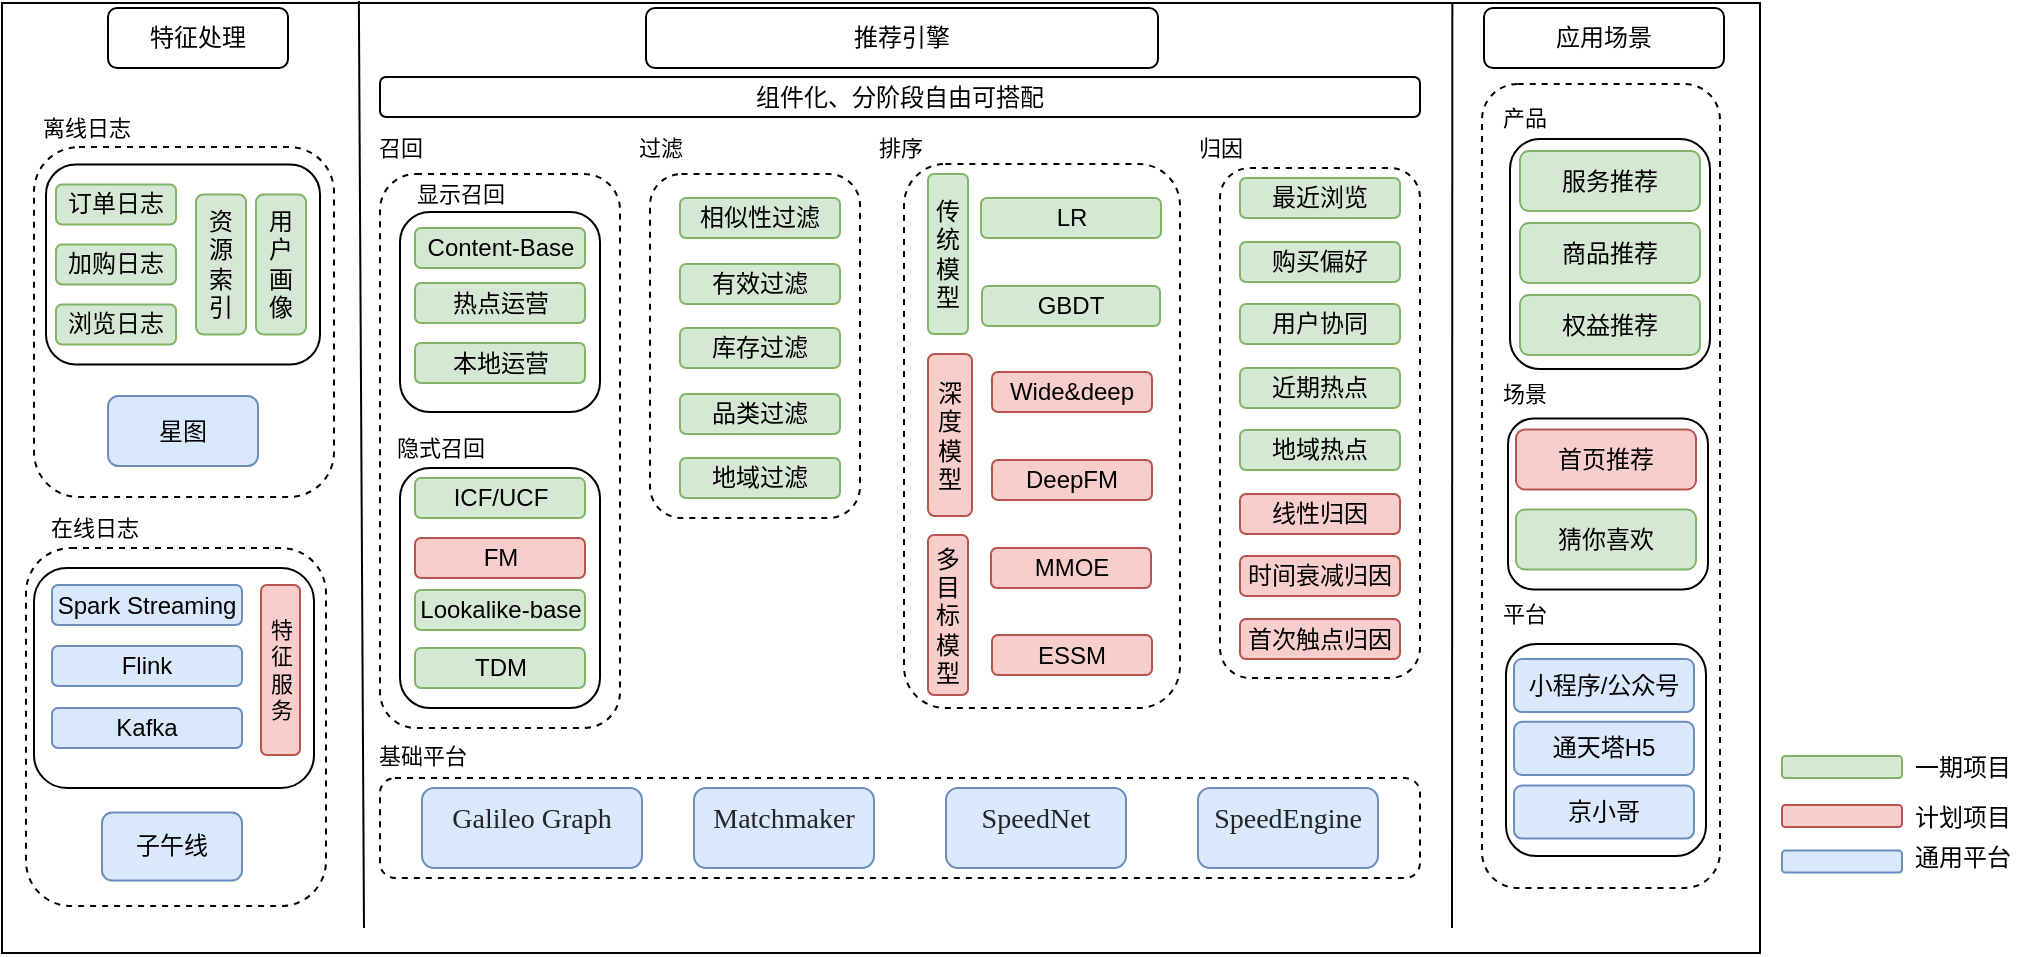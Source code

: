 <mxfile version="18.1.3" type="github">
  <diagram id="r7wa6TopY0feW6AkSZAH" name="Page-1">
    <mxGraphModel dx="1234" dy="737" grid="1" gridSize="10" guides="1" tooltips="1" connect="1" arrows="1" fold="1" page="1" pageScale="1" pageWidth="827" pageHeight="1169" math="0" shadow="0">
      <root>
        <mxCell id="0" />
        <mxCell id="1" parent="0" />
        <mxCell id="kjMXzJhlTvLxbaJ0WXyb-154" value="" style="rounded=0;whiteSpace=wrap;html=1;labelBackgroundColor=none;fontSize=12;strokeColor=default;fillColor=none;gradientColor=none;" vertex="1" parent="1">
          <mxGeometry x="10" y="132.5" width="879" height="475" as="geometry" />
        </mxCell>
        <mxCell id="kjMXzJhlTvLxbaJ0WXyb-124" value="" style="rounded=1;whiteSpace=wrap;html=1;dashed=1;fontSize=11;fillColor=none;" vertex="1" parent="1">
          <mxGeometry x="619" y="215" width="100" height="255" as="geometry" />
        </mxCell>
        <mxCell id="kjMXzJhlTvLxbaJ0WXyb-119" value="" style="rounded=1;whiteSpace=wrap;html=1;fontSize=11;fillColor=none;dashed=1;" vertex="1" parent="1">
          <mxGeometry x="461" y="213" width="138" height="272" as="geometry" />
        </mxCell>
        <mxCell id="kjMXzJhlTvLxbaJ0WXyb-150" value="" style="rounded=1;whiteSpace=wrap;html=1;labelBackgroundColor=none;fontSize=12;strokeColor=default;fillColor=none;gradientColor=none;dashed=1;" vertex="1" parent="1">
          <mxGeometry x="22" y="405" width="150" height="179" as="geometry" />
        </mxCell>
        <mxCell id="kjMXzJhlTvLxbaJ0WXyb-106" value="" style="rounded=1;whiteSpace=wrap;html=1;fontSize=11;fillColor=none;" vertex="1" parent="1">
          <mxGeometry x="209" y="365" width="100" height="120" as="geometry" />
        </mxCell>
        <mxCell id="kjMXzJhlTvLxbaJ0WXyb-114" value="" style="rounded=1;whiteSpace=wrap;html=1;dashed=1;fontSize=11;fillColor=none;" vertex="1" parent="1">
          <mxGeometry x="199" y="218" width="120" height="277" as="geometry" />
        </mxCell>
        <mxCell id="kjMXzJhlTvLxbaJ0WXyb-116" value="" style="rounded=1;whiteSpace=wrap;html=1;fontSize=11;fillColor=none;dashed=1;" vertex="1" parent="1">
          <mxGeometry x="334" y="218" width="105" height="172" as="geometry" />
        </mxCell>
        <mxCell id="kjMXzJhlTvLxbaJ0WXyb-152" value="" style="rounded=1;whiteSpace=wrap;html=1;dashed=1;labelBackgroundColor=none;fontSize=12;strokeColor=default;fillColor=none;gradientColor=none;" vertex="1" parent="1">
          <mxGeometry x="750" y="173" width="119" height="402" as="geometry" />
        </mxCell>
        <mxCell id="kjMXzJhlTvLxbaJ0WXyb-136" value="" style="group" vertex="1" connectable="0" parent="1">
          <mxGeometry x="762" y="200.5" width="108" height="115" as="geometry" />
        </mxCell>
        <mxCell id="kjMXzJhlTvLxbaJ0WXyb-125" value="" style="rounded=1;whiteSpace=wrap;html=1;fontSize=11;fillColor=none;" vertex="1" parent="kjMXzJhlTvLxbaJ0WXyb-136">
          <mxGeometry x="2" width="100" height="115" as="geometry" />
        </mxCell>
        <mxCell id="kjMXzJhlTvLxbaJ0WXyb-135" value="" style="group" vertex="1" connectable="0" parent="kjMXzJhlTvLxbaJ0WXyb-136">
          <mxGeometry x="7" y="6" width="90" height="102" as="geometry" />
        </mxCell>
        <mxCell id="kjMXzJhlTvLxbaJ0WXyb-77" value="权益推荐" style="rounded=1;whiteSpace=wrap;html=1;fillColor=#d5e8d4;strokeColor=#82b366;" vertex="1" parent="kjMXzJhlTvLxbaJ0WXyb-135">
          <mxGeometry y="72" width="90" height="30" as="geometry" />
        </mxCell>
        <mxCell id="kjMXzJhlTvLxbaJ0WXyb-134" value="" style="group" vertex="1" connectable="0" parent="kjMXzJhlTvLxbaJ0WXyb-135">
          <mxGeometry width="90" height="66" as="geometry" />
        </mxCell>
        <mxCell id="kjMXzJhlTvLxbaJ0WXyb-76" value="服务推荐" style="rounded=1;whiteSpace=wrap;html=1;fillColor=#d5e8d4;strokeColor=#82b366;" vertex="1" parent="kjMXzJhlTvLxbaJ0WXyb-134">
          <mxGeometry width="90" height="30" as="geometry" />
        </mxCell>
        <mxCell id="kjMXzJhlTvLxbaJ0WXyb-80" value="商品推荐" style="rounded=1;whiteSpace=wrap;html=1;fillColor=#d5e8d4;strokeColor=#82b366;" vertex="1" parent="kjMXzJhlTvLxbaJ0WXyb-134">
          <mxGeometry y="36" width="90" height="30" as="geometry" />
        </mxCell>
        <mxCell id="kjMXzJhlTvLxbaJ0WXyb-126" value="" style="rounded=1;whiteSpace=wrap;html=1;fontSize=11;fillColor=none;container=0;" vertex="1" parent="1">
          <mxGeometry x="763" y="340.25" width="100" height="85.5" as="geometry" />
        </mxCell>
        <mxCell id="kjMXzJhlTvLxbaJ0WXyb-127" value="" style="rounded=1;whiteSpace=wrap;html=1;fontSize=11;fillColor=none;container=0;" vertex="1" parent="1">
          <mxGeometry x="762" y="453" width="100" height="106" as="geometry" />
        </mxCell>
        <mxCell id="kjMXzJhlTvLxbaJ0WXyb-27" value="" style="rounded=1;whiteSpace=wrap;html=1;fillColor=none;dashed=1;" vertex="1" parent="1">
          <mxGeometry x="199" y="520" width="520" height="50" as="geometry" />
        </mxCell>
        <mxCell id="kjMXzJhlTvLxbaJ0WXyb-107" value="" style="rounded=1;whiteSpace=wrap;html=1;fontSize=11;fillColor=none;container=0;" vertex="1" parent="1">
          <mxGeometry x="209" y="237" width="100" height="100" as="geometry" />
        </mxCell>
        <mxCell id="kjMXzJhlTvLxbaJ0WXyb-3" value="" style="endArrow=none;html=1;rounded=0;entryX=0.203;entryY=-0.002;entryDx=0;entryDy=0;entryPerimeter=0;" edge="1" parent="1" target="kjMXzJhlTvLxbaJ0WXyb-154">
          <mxGeometry width="50" height="50" relative="1" as="geometry">
            <mxPoint x="191" y="595" as="sourcePoint" />
            <mxPoint x="189" y="125" as="targetPoint" />
          </mxGeometry>
        </mxCell>
        <mxCell id="kjMXzJhlTvLxbaJ0WXyb-151" value="" style="rounded=1;whiteSpace=wrap;html=1;labelBackgroundColor=none;fontSize=12;strokeColor=default;fillColor=none;gradientColor=none;dashed=1;" vertex="1" parent="1">
          <mxGeometry x="26" y="204.5" width="150" height="175" as="geometry" />
        </mxCell>
        <mxCell id="kjMXzJhlTvLxbaJ0WXyb-1" value="" style="rounded=1;whiteSpace=wrap;html=1;fillColor=none;" vertex="1" parent="1">
          <mxGeometry x="32" y="213.25" width="137" height="100" as="geometry" />
        </mxCell>
        <mxCell id="kjMXzJhlTvLxbaJ0WXyb-2" value="" style="rounded=1;whiteSpace=wrap;html=1;fillColor=none;" vertex="1" parent="1">
          <mxGeometry x="26" y="415" width="140" height="110" as="geometry" />
        </mxCell>
        <mxCell id="kjMXzJhlTvLxbaJ0WXyb-7" value="" style="endArrow=none;html=1;rounded=0;entryX=0.825;entryY=0.001;entryDx=0;entryDy=0;entryPerimeter=0;" edge="1" parent="1" target="kjMXzJhlTvLxbaJ0WXyb-154">
          <mxGeometry width="50" height="50" relative="1" as="geometry">
            <mxPoint x="735" y="595" as="sourcePoint" />
            <mxPoint x="735" y="125" as="targetPoint" />
          </mxGeometry>
        </mxCell>
        <mxCell id="kjMXzJhlTvLxbaJ0WXyb-8" value="推荐引擎" style="rounded=1;whiteSpace=wrap;html=1;fillColor=none;" vertex="1" parent="1">
          <mxGeometry x="332" y="135" width="256" height="30" as="geometry" />
        </mxCell>
        <mxCell id="kjMXzJhlTvLxbaJ0WXyb-21" value="特征处理" style="rounded=1;whiteSpace=wrap;html=1;fillColor=none;" vertex="1" parent="1">
          <mxGeometry x="63" y="135" width="90" height="30" as="geometry" />
        </mxCell>
        <mxCell id="kjMXzJhlTvLxbaJ0WXyb-22" value="&lt;h3 style=&quot;box-sizing: border-box; margin: 2px 0px 12px; color: rgba(0, 0, 0, 0.85); font-weight: 400; font-family: &amp;quot;PingFang SC&amp;quot;; font-size: 14px; line-height: 22px; text-align: start;&quot; data-v-6730d91e=&quot;&quot;&gt;Galileo Graph&lt;/h3&gt;" style="rounded=1;whiteSpace=wrap;html=1;fillColor=#dae8fc;strokeColor=#6c8ebf;" vertex="1" parent="1">
          <mxGeometry x="220" y="525" width="110" height="40" as="geometry" />
        </mxCell>
        <mxCell id="kjMXzJhlTvLxbaJ0WXyb-23" value="&lt;h3 style=&quot;box-sizing: border-box; margin: 2px 0px 12px; color: rgba(0, 0, 0, 0.85); font-weight: 400; font-family: &amp;quot;PingFang SC&amp;quot;; font-size: 14px; line-height: 22px; text-align: start;&quot; data-v-6730d91e=&quot;&quot;&gt;SpeedNet&lt;/h3&gt;" style="rounded=1;whiteSpace=wrap;html=1;fillColor=#dae8fc;strokeColor=#6c8ebf;" vertex="1" parent="1">
          <mxGeometry x="482" y="525" width="90" height="40" as="geometry" />
        </mxCell>
        <mxCell id="kjMXzJhlTvLxbaJ0WXyb-24" value="&lt;h3 style=&quot;box-sizing: border-box; margin: 2px 0px 12px; color: rgba(0, 0, 0, 0.85); font-weight: 400; font-family: &amp;quot;PingFang SC&amp;quot;; font-size: 14px; line-height: 22px; text-align: start;&quot; data-v-6730d91e=&quot;&quot;&gt;Matchmaker&lt;/h3&gt;" style="rounded=1;whiteSpace=wrap;html=1;fillColor=#dae8fc;strokeColor=#6c8ebf;" vertex="1" parent="1">
          <mxGeometry x="356" y="525" width="90" height="40" as="geometry" />
        </mxCell>
        <mxCell id="kjMXzJhlTvLxbaJ0WXyb-25" value="&lt;h3 style=&quot;box-sizing: border-box; margin: 2px 0px 12px; color: rgba(0, 0, 0, 0.85); font-weight: 400; font-family: &amp;quot;PingFang SC&amp;quot;; font-size: 14px; line-height: 22px; text-align: start;&quot; data-v-6730d91e=&quot;&quot;&gt;SpeedEngine&lt;/h3&gt;" style="rounded=1;whiteSpace=wrap;html=1;fillColor=#dae8fc;strokeColor=#6c8ebf;" vertex="1" parent="1">
          <mxGeometry x="608" y="525" width="90" height="40" as="geometry" />
        </mxCell>
        <mxCell id="kjMXzJhlTvLxbaJ0WXyb-28" value="&lt;font style=&quot;font-size: 12px;&quot;&gt;应用场景&lt;/font&gt;" style="rounded=1;whiteSpace=wrap;html=1;fontSize=12;fillColor=none;" vertex="1" parent="1">
          <mxGeometry x="751" y="135" width="120" height="30" as="geometry" />
        </mxCell>
        <mxCell id="kjMXzJhlTvLxbaJ0WXyb-30" value="订单日志" style="rounded=1;whiteSpace=wrap;html=1;fillColor=#d5e8d4;strokeColor=#82b366;" vertex="1" parent="1">
          <mxGeometry x="37" y="223.25" width="60" height="20" as="geometry" />
        </mxCell>
        <mxCell id="kjMXzJhlTvLxbaJ0WXyb-31" value="浏览日志" style="rounded=1;whiteSpace=wrap;html=1;fillColor=#d5e8d4;strokeColor=#82b366;" vertex="1" parent="1">
          <mxGeometry x="37" y="283.25" width="60" height="20" as="geometry" />
        </mxCell>
        <mxCell id="kjMXzJhlTvLxbaJ0WXyb-33" value="用户画像" style="rounded=1;whiteSpace=wrap;html=1;fillColor=#d5e8d4;strokeColor=#82b366;" vertex="1" parent="1">
          <mxGeometry x="137" y="228.25" width="25" height="70" as="geometry" />
        </mxCell>
        <mxCell id="kjMXzJhlTvLxbaJ0WXyb-34" value="资源索引" style="rounded=1;whiteSpace=wrap;html=1;fillColor=#d5e8d4;strokeColor=#82b366;" vertex="1" parent="1">
          <mxGeometry x="107" y="228.25" width="25" height="70" as="geometry" />
        </mxCell>
        <mxCell id="kjMXzJhlTvLxbaJ0WXyb-47" value="相似性过滤" style="rounded=1;whiteSpace=wrap;html=1;fillColor=#d5e8d4;flipH=1;flipV=1;strokeColor=#82b366;" vertex="1" parent="1">
          <mxGeometry x="349" y="230" width="80" height="20" as="geometry" />
        </mxCell>
        <mxCell id="kjMXzJhlTvLxbaJ0WXyb-48" value="GBDT" style="rounded=1;whiteSpace=wrap;html=1;fillColor=#d5e8d4;strokeColor=#82b366;" vertex="1" parent="1">
          <mxGeometry x="500" y="274" width="89" height="20" as="geometry" />
        </mxCell>
        <mxCell id="kjMXzJhlTvLxbaJ0WXyb-49" value="库存过滤" style="rounded=1;whiteSpace=wrap;html=1;fillColor=#d5e8d4;flipH=1;flipV=1;strokeColor=#82b366;" vertex="1" parent="1">
          <mxGeometry x="349" y="295" width="80" height="20" as="geometry" />
        </mxCell>
        <mxCell id="kjMXzJhlTvLxbaJ0WXyb-50" value="品类过滤" style="rounded=1;whiteSpace=wrap;html=1;fillColor=#d5e8d4;flipH=1;flipV=1;strokeColor=#82b366;" vertex="1" parent="1">
          <mxGeometry x="349" y="328" width="80" height="20" as="geometry" />
        </mxCell>
        <mxCell id="kjMXzJhlTvLxbaJ0WXyb-55" value="地域过滤" style="rounded=1;whiteSpace=wrap;html=1;fillColor=#d5e8d4;flipH=1;flipV=1;strokeColor=#82b366;" vertex="1" parent="1">
          <mxGeometry x="349" y="360" width="80" height="20" as="geometry" />
        </mxCell>
        <mxCell id="kjMXzJhlTvLxbaJ0WXyb-56" value="传统模型" style="rounded=1;whiteSpace=wrap;html=1;fillColor=#d5e8d4;strokeColor=#82b366;" vertex="1" parent="1">
          <mxGeometry x="473" y="218" width="20" height="80" as="geometry" />
        </mxCell>
        <mxCell id="kjMXzJhlTvLxbaJ0WXyb-57" value="深度模型" style="rounded=1;whiteSpace=wrap;html=1;fillColor=#f8cecc;strokeColor=#b85450;" vertex="1" parent="1">
          <mxGeometry x="473" y="308" width="22" height="81" as="geometry" />
        </mxCell>
        <mxCell id="kjMXzJhlTvLxbaJ0WXyb-58" value="多目标模型" style="rounded=1;whiteSpace=wrap;html=1;fillColor=#f8cecc;strokeColor=#b85450;" vertex="1" parent="1">
          <mxGeometry x="473" y="398.5" width="20" height="80" as="geometry" />
        </mxCell>
        <mxCell id="kjMXzJhlTvLxbaJ0WXyb-59" value="LR" style="rounded=1;whiteSpace=wrap;html=1;fillColor=#d5e8d4;strokeColor=#82b366;" vertex="1" parent="1">
          <mxGeometry x="499.5" y="230" width="90" height="20" as="geometry" />
        </mxCell>
        <mxCell id="kjMXzJhlTvLxbaJ0WXyb-60" value="有效过滤" style="rounded=1;whiteSpace=wrap;html=1;fillColor=#d5e8d4;flipH=1;flipV=1;strokeColor=#82b366;" vertex="1" parent="1">
          <mxGeometry x="349" y="263" width="80" height="20" as="geometry" />
        </mxCell>
        <mxCell id="kjMXzJhlTvLxbaJ0WXyb-62" value="Wide&amp;amp;deep" style="rounded=1;whiteSpace=wrap;html=1;fillColor=#f8cecc;strokeColor=#b85450;" vertex="1" parent="1">
          <mxGeometry x="505" y="317" width="80" height="20" as="geometry" />
        </mxCell>
        <mxCell id="kjMXzJhlTvLxbaJ0WXyb-64" value="DeepFM" style="rounded=1;whiteSpace=wrap;html=1;fillColor=#f8cecc;strokeColor=#b85450;" vertex="1" parent="1">
          <mxGeometry x="505" y="361" width="80" height="20" as="geometry" />
        </mxCell>
        <mxCell id="kjMXzJhlTvLxbaJ0WXyb-68" value="ESSM" style="rounded=1;whiteSpace=wrap;html=1;fillColor=#f8cecc;strokeColor=#b85450;" vertex="1" parent="1">
          <mxGeometry x="505" y="448.5" width="80" height="20" as="geometry" />
        </mxCell>
        <mxCell id="kjMXzJhlTvLxbaJ0WXyb-69" value="MMOE" style="rounded=1;whiteSpace=wrap;html=1;fillColor=#f8cecc;strokeColor=#b85450;" vertex="1" parent="1">
          <mxGeometry x="504.5" y="405" width="80" height="20" as="geometry" />
        </mxCell>
        <mxCell id="kjMXzJhlTvLxbaJ0WXyb-72" value="加购日志" style="rounded=1;whiteSpace=wrap;html=1;fillColor=#d5e8d4;strokeColor=#82b366;" vertex="1" parent="1">
          <mxGeometry x="37" y="253.25" width="60" height="20" as="geometry" />
        </mxCell>
        <mxCell id="kjMXzJhlTvLxbaJ0WXyb-75" value="特&lt;br&gt;征&lt;br&gt;服&lt;br&gt;务" style="rounded=1;whiteSpace=wrap;html=1;fontSize=11;fillColor=#f8cecc;strokeColor=#b85450;" vertex="1" parent="1">
          <mxGeometry x="139.5" y="423.5" width="19.5" height="85" as="geometry" />
        </mxCell>
        <mxCell id="kjMXzJhlTvLxbaJ0WXyb-84" value="最近浏览" style="rounded=1;whiteSpace=wrap;html=1;fillColor=#d5e8d4;strokeColor=#82b366;" vertex="1" parent="1">
          <mxGeometry x="629" y="220" width="80" height="20" as="geometry" />
        </mxCell>
        <mxCell id="kjMXzJhlTvLxbaJ0WXyb-85" value="用户协同" style="rounded=1;whiteSpace=wrap;html=1;fillColor=#d5e8d4;strokeColor=#82b366;" vertex="1" parent="1">
          <mxGeometry x="629" y="283" width="80" height="20" as="geometry" />
        </mxCell>
        <mxCell id="kjMXzJhlTvLxbaJ0WXyb-86" value="近期热点" style="rounded=1;whiteSpace=wrap;html=1;fillColor=#d5e8d4;strokeColor=#82b366;" vertex="1" parent="1">
          <mxGeometry x="629" y="315" width="80" height="20" as="geometry" />
        </mxCell>
        <mxCell id="kjMXzJhlTvLxbaJ0WXyb-87" value="地域热点" style="rounded=1;whiteSpace=wrap;html=1;fillColor=#d5e8d4;strokeColor=#82b366;" vertex="1" parent="1">
          <mxGeometry x="629" y="346" width="80" height="20" as="geometry" />
        </mxCell>
        <mxCell id="kjMXzJhlTvLxbaJ0WXyb-88" value="购买偏好" style="rounded=1;whiteSpace=wrap;html=1;fillColor=#d5e8d4;strokeColor=#82b366;" vertex="1" parent="1">
          <mxGeometry x="629" y="252" width="80" height="20" as="geometry" />
        </mxCell>
        <mxCell id="kjMXzJhlTvLxbaJ0WXyb-104" value="离线日志" style="text;html=1;align=center;verticalAlign=middle;resizable=0;points=[];autosize=1;strokeColor=none;fillColor=none;fontSize=11;" vertex="1" parent="1">
          <mxGeometry x="22" y="184.5" width="60" height="20" as="geometry" />
        </mxCell>
        <mxCell id="kjMXzJhlTvLxbaJ0WXyb-105" value="在线日志" style="text;html=1;align=center;verticalAlign=middle;resizable=0;points=[];autosize=1;strokeColor=none;fillColor=none;fontSize=11;" vertex="1" parent="1">
          <mxGeometry x="26" y="385" width="60" height="20" as="geometry" />
        </mxCell>
        <mxCell id="kjMXzJhlTvLxbaJ0WXyb-110" value="&lt;font style=&quot;font-size: 11px;&quot;&gt;显示召回&lt;/font&gt;" style="text;html=1;align=center;verticalAlign=middle;resizable=0;points=[];autosize=1;strokeColor=none;fillColor=none;fontSize=11;" vertex="1" parent="1">
          <mxGeometry x="209" y="218" width="60" height="20" as="geometry" />
        </mxCell>
        <mxCell id="kjMXzJhlTvLxbaJ0WXyb-111" value="隐式召回" style="text;html=1;align=center;verticalAlign=middle;resizable=0;points=[];autosize=1;strokeColor=none;fillColor=none;fontSize=11;" vertex="1" parent="1">
          <mxGeometry x="199" y="345" width="60" height="20" as="geometry" />
        </mxCell>
        <mxCell id="kjMXzJhlTvLxbaJ0WXyb-115" value="召回" style="text;html=1;align=center;verticalAlign=middle;resizable=0;points=[];autosize=1;strokeColor=none;fillColor=none;fontSize=11;" vertex="1" parent="1">
          <mxGeometry x="189" y="195" width="40" height="20" as="geometry" />
        </mxCell>
        <mxCell id="kjMXzJhlTvLxbaJ0WXyb-117" value="过滤" style="text;html=1;align=center;verticalAlign=middle;resizable=0;points=[];autosize=1;strokeColor=none;fillColor=none;fontSize=11;" vertex="1" parent="1">
          <mxGeometry x="319" y="195" width="40" height="20" as="geometry" />
        </mxCell>
        <mxCell id="kjMXzJhlTvLxbaJ0WXyb-120" value="排序" style="text;html=1;align=center;verticalAlign=middle;resizable=0;points=[];autosize=1;strokeColor=none;fillColor=none;fontSize=11;" vertex="1" parent="1">
          <mxGeometry x="439" y="195" width="40" height="20" as="geometry" />
        </mxCell>
        <mxCell id="kjMXzJhlTvLxbaJ0WXyb-123" value="归因" style="text;html=1;align=center;verticalAlign=middle;resizable=0;points=[];autosize=1;strokeColor=none;fillColor=none;fontSize=11;" vertex="1" parent="1">
          <mxGeometry x="599" y="195" width="40" height="20" as="geometry" />
        </mxCell>
        <mxCell id="kjMXzJhlTvLxbaJ0WXyb-131" value="平台" style="text;html=1;align=center;verticalAlign=middle;resizable=0;points=[];autosize=1;strokeColor=none;fillColor=none;fontSize=11;" vertex="1" parent="1">
          <mxGeometry x="751" y="428" width="40" height="20" as="geometry" />
        </mxCell>
        <mxCell id="kjMXzJhlTvLxbaJ0WXyb-132" value="场景" style="text;html=1;align=center;verticalAlign=middle;resizable=0;points=[];autosize=1;strokeColor=none;fillColor=none;fontSize=11;" vertex="1" parent="1">
          <mxGeometry x="751" y="318" width="40" height="20" as="geometry" />
        </mxCell>
        <mxCell id="kjMXzJhlTvLxbaJ0WXyb-133" value="产品" style="text;html=1;align=center;verticalAlign=middle;resizable=0;points=[];autosize=1;strokeColor=none;fillColor=none;fontSize=11;" vertex="1" parent="1">
          <mxGeometry x="751" y="180" width="40" height="20" as="geometry" />
        </mxCell>
        <mxCell id="kjMXzJhlTvLxbaJ0WXyb-82" value="小程序/公众号" style="rounded=1;whiteSpace=wrap;html=1;fillColor=#dae8fc;container=0;strokeColor=#6c8ebf;" vertex="1" parent="1">
          <mxGeometry x="766" y="460.519" width="90" height="26.538" as="geometry" />
        </mxCell>
        <mxCell id="kjMXzJhlTvLxbaJ0WXyb-129" value="通天塔H5" style="rounded=1;whiteSpace=wrap;html=1;fillColor=#dae8fc;container=0;strokeColor=#6c8ebf;" vertex="1" parent="1">
          <mxGeometry x="766" y="491.923" width="90" height="26.538" as="geometry" />
        </mxCell>
        <mxCell id="kjMXzJhlTvLxbaJ0WXyb-130" value="京小哥&lt;br&gt;" style="rounded=1;whiteSpace=wrap;html=1;fillColor=#dae8fc;container=0;strokeColor=#6c8ebf;" vertex="1" parent="1">
          <mxGeometry x="766" y="523.769" width="90" height="26.538" as="geometry" />
        </mxCell>
        <mxCell id="kjMXzJhlTvLxbaJ0WXyb-81" value="首页推荐" style="rounded=1;whiteSpace=wrap;html=1;fillColor=#f8cecc;container=0;strokeColor=#b85450;" vertex="1" parent="1">
          <mxGeometry x="767" y="345.75" width="90" height="30" as="geometry" />
        </mxCell>
        <mxCell id="kjMXzJhlTvLxbaJ0WXyb-83" value="猜你喜欢" style="rounded=1;whiteSpace=wrap;html=1;fillColor=#d5e8d4;container=0;strokeColor=#82b366;" vertex="1" parent="1">
          <mxGeometry x="767" y="385.75" width="90" height="30" as="geometry" />
        </mxCell>
        <mxCell id="kjMXzJhlTvLxbaJ0WXyb-139" value="组件化、分阶段自由可搭配" style="rounded=1;whiteSpace=wrap;html=1;fillColor=none;" vertex="1" parent="1">
          <mxGeometry x="199" y="169.5" width="520" height="20" as="geometry" />
        </mxCell>
        <mxCell id="kjMXzJhlTvLxbaJ0WXyb-140" value="基础平台" style="text;html=1;align=center;verticalAlign=middle;resizable=0;points=[];autosize=1;strokeColor=none;fillColor=none;fontSize=11;" vertex="1" parent="1">
          <mxGeometry x="190" y="499" width="60" height="20" as="geometry" />
        </mxCell>
        <mxCell id="kjMXzJhlTvLxbaJ0WXyb-32" value="Content-Base" style="rounded=1;whiteSpace=wrap;html=1;imageWidth=24;fillColor=#d5e8d4;strokeColor=#82b366;" vertex="1" parent="1">
          <mxGeometry x="216.5" y="245" width="85" height="20" as="geometry" />
        </mxCell>
        <mxCell id="kjMXzJhlTvLxbaJ0WXyb-45" value="热点运营" style="rounded=1;whiteSpace=wrap;html=1;fillColor=#d5e8d4;strokeColor=#82b366;" vertex="1" parent="1">
          <mxGeometry x="216.5" y="272.5" width="85" height="20" as="geometry" />
        </mxCell>
        <mxCell id="kjMXzJhlTvLxbaJ0WXyb-71" value="本地运营" style="rounded=1;whiteSpace=wrap;html=1;fillColor=#d5e8d4;strokeColor=#82b366;" vertex="1" parent="1">
          <mxGeometry x="216.5" y="302.5" width="85" height="20" as="geometry" />
        </mxCell>
        <mxCell id="kjMXzJhlTvLxbaJ0WXyb-144" value="星图" style="rounded=1;whiteSpace=wrap;html=1;labelBackgroundColor=none;fontSize=12;strokeColor=#6c8ebf;fillColor=#dae8fc;" vertex="1" parent="1">
          <mxGeometry x="63" y="329" width="75" height="35" as="geometry" />
        </mxCell>
        <mxCell id="kjMXzJhlTvLxbaJ0WXyb-145" value="子午线" style="rounded=1;whiteSpace=wrap;html=1;labelBackgroundColor=none;fontSize=12;strokeColor=#6c8ebf;fillColor=#dae8fc;" vertex="1" parent="1">
          <mxGeometry x="60" y="537.31" width="70" height="34" as="geometry" />
        </mxCell>
        <mxCell id="kjMXzJhlTvLxbaJ0WXyb-146" value="Flink" style="rounded=1;whiteSpace=wrap;html=1;labelBackgroundColor=none;fontSize=12;strokeColor=#6c8ebf;fillColor=#dae8fc;" vertex="1" parent="1">
          <mxGeometry x="35" y="454" width="95" height="20" as="geometry" />
        </mxCell>
        <mxCell id="kjMXzJhlTvLxbaJ0WXyb-148" value="Kafka" style="rounded=1;whiteSpace=wrap;html=1;labelBackgroundColor=none;fontSize=12;strokeColor=#6c8ebf;fillColor=#dae8fc;" vertex="1" parent="1">
          <mxGeometry x="35" y="485" width="95" height="20" as="geometry" />
        </mxCell>
        <mxCell id="kjMXzJhlTvLxbaJ0WXyb-149" value="Spark Streaming" style="rounded=1;whiteSpace=wrap;html=1;labelBackgroundColor=none;fontSize=12;strokeColor=#6c8ebf;fillColor=#dae8fc;" vertex="1" parent="1">
          <mxGeometry x="35" y="423.5" width="95" height="20" as="geometry" />
        </mxCell>
        <mxCell id="kjMXzJhlTvLxbaJ0WXyb-51" value="ICF/UCF" style="rounded=1;whiteSpace=wrap;html=1;fillColor=#d5e8d4;strokeColor=#82b366;" vertex="1" parent="1">
          <mxGeometry x="216.5" y="370" width="85" height="20" as="geometry" />
        </mxCell>
        <mxCell id="kjMXzJhlTvLxbaJ0WXyb-52" value="FM" style="rounded=1;whiteSpace=wrap;html=1;fillColor=#f8cecc;strokeColor=#b85450;" vertex="1" parent="1">
          <mxGeometry x="216.5" y="400" width="85" height="20" as="geometry" />
        </mxCell>
        <mxCell id="kjMXzJhlTvLxbaJ0WXyb-53" value="Lookalike-base" style="rounded=1;whiteSpace=wrap;html=1;fillColor=#d5e8d4;strokeColor=#82b366;" vertex="1" parent="1">
          <mxGeometry x="216.5" y="426" width="85" height="20" as="geometry" />
        </mxCell>
        <mxCell id="kjMXzJhlTvLxbaJ0WXyb-54" value="TDM" style="rounded=1;whiteSpace=wrap;html=1;fillColor=#d5e8d4;strokeColor=#82b366;" vertex="1" parent="1">
          <mxGeometry x="216.5" y="455" width="85" height="20" as="geometry" />
        </mxCell>
        <mxCell id="kjMXzJhlTvLxbaJ0WXyb-171" value="线性归因" style="rounded=1;whiteSpace=wrap;html=1;fillColor=#f8cecc;strokeColor=#b85450;" vertex="1" parent="1">
          <mxGeometry x="629" y="378" width="80" height="20" as="geometry" />
        </mxCell>
        <mxCell id="kjMXzJhlTvLxbaJ0WXyb-172" value="首次触点归因" style="rounded=1;whiteSpace=wrap;html=1;fillColor=#f8cecc;strokeColor=#b85450;" vertex="1" parent="1">
          <mxGeometry x="629" y="440.52" width="80" height="20" as="geometry" />
        </mxCell>
        <mxCell id="kjMXzJhlTvLxbaJ0WXyb-173" value="时间衰减归因" style="rounded=1;whiteSpace=wrap;html=1;fillColor=#f8cecc;strokeColor=#b85450;" vertex="1" parent="1">
          <mxGeometry x="629" y="409" width="80" height="20" as="geometry" />
        </mxCell>
        <mxCell id="kjMXzJhlTvLxbaJ0WXyb-174" value="" style="rounded=1;whiteSpace=wrap;html=1;labelBackgroundColor=none;fontSize=12;strokeColor=#82b366;fillColor=#d5e8d4;" vertex="1" parent="1">
          <mxGeometry x="900" y="509" width="60" height="11" as="geometry" />
        </mxCell>
        <mxCell id="kjMXzJhlTvLxbaJ0WXyb-175" value="" style="rounded=1;whiteSpace=wrap;html=1;labelBackgroundColor=none;fontSize=12;strokeColor=#b85450;fillColor=#f8cecc;" vertex="1" parent="1">
          <mxGeometry x="900" y="533.5" width="60" height="11" as="geometry" />
        </mxCell>
        <mxCell id="kjMXzJhlTvLxbaJ0WXyb-176" value="" style="rounded=1;whiteSpace=wrap;html=1;labelBackgroundColor=none;fontSize=12;strokeColor=#6c8ebf;fillColor=#dae8fc;" vertex="1" parent="1">
          <mxGeometry x="900" y="556.31" width="60" height="11" as="geometry" />
        </mxCell>
        <mxCell id="kjMXzJhlTvLxbaJ0WXyb-177" value="计划项目" style="text;html=1;align=center;verticalAlign=middle;resizable=0;points=[];autosize=1;strokeColor=none;fillColor=none;fontSize=12;" vertex="1" parent="1">
          <mxGeometry x="960" y="530" width="60" height="20" as="geometry" />
        </mxCell>
        <mxCell id="kjMXzJhlTvLxbaJ0WXyb-178" value="一期项目" style="text;html=1;align=center;verticalAlign=middle;resizable=0;points=[];autosize=1;strokeColor=none;fillColor=none;fontSize=12;" vertex="1" parent="1">
          <mxGeometry x="960" y="505" width="60" height="20" as="geometry" />
        </mxCell>
        <mxCell id="kjMXzJhlTvLxbaJ0WXyb-179" value="通用平台" style="text;html=1;align=center;verticalAlign=middle;resizable=0;points=[];autosize=1;strokeColor=none;fillColor=none;fontSize=12;" vertex="1" parent="1">
          <mxGeometry x="960" y="550" width="60" height="20" as="geometry" />
        </mxCell>
      </root>
    </mxGraphModel>
  </diagram>
</mxfile>
